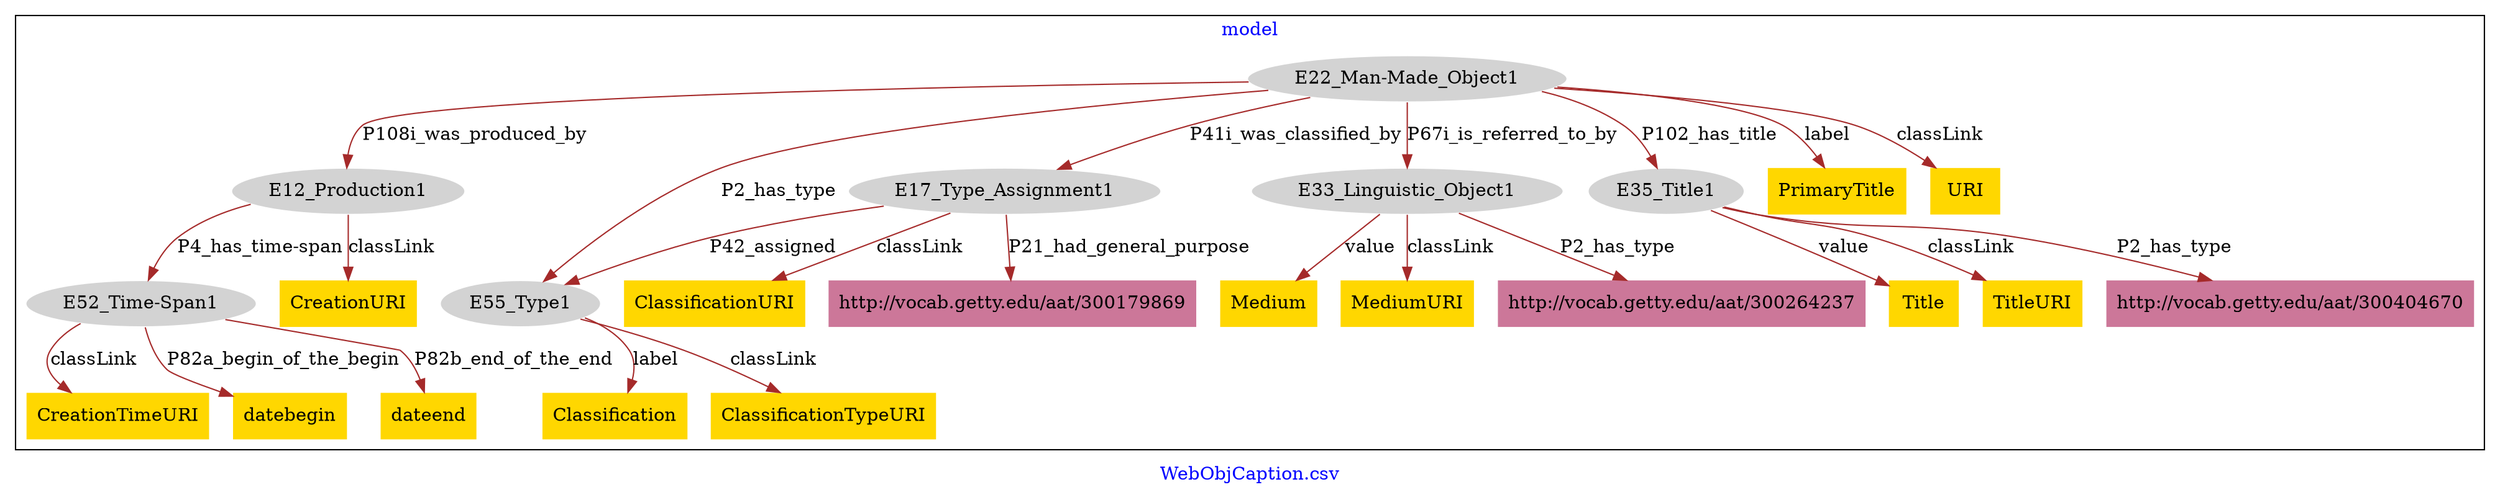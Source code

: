 digraph n0 {
fontcolor="blue"
remincross="true"
label="WebObjCaption.csv"
subgraph cluster {
label="model"
n2[style="filled",color="white",fillcolor="lightgray",label="E12_Production1"];
n3[style="filled",color="white",fillcolor="lightgray",label="E52_Time-Span1"];
n4[style="filled",color="white",fillcolor="lightgray",label="E17_Type_Assignment1"];
n5[style="filled",color="white",fillcolor="lightgray",label="E55_Type1"];
n6[style="filled",color="white",fillcolor="lightgray",label="E22_Man-Made_Object1"];
n7[style="filled",color="white",fillcolor="lightgray",label="E33_Linguistic_Object1"];
n8[style="filled",color="white",fillcolor="lightgray",label="E35_Title1"];
n9[shape="plaintext",style="filled",fillcolor="gold",label="PrimaryTitle"];
n10[shape="plaintext",style="filled",fillcolor="gold",label="CreationURI"];
n11[shape="plaintext",style="filled",fillcolor="gold",label="Classification"];
n12[shape="plaintext",style="filled",fillcolor="gold",label="Medium"];
n13[shape="plaintext",style="filled",fillcolor="gold",label="Title"];
n14[shape="plaintext",style="filled",fillcolor="gold",label="MediumURI"];
n15[shape="plaintext",style="filled",fillcolor="gold",label="datebegin"];
n16[shape="plaintext",style="filled",fillcolor="gold",label="dateend"];
n17[shape="plaintext",style="filled",fillcolor="gold",label="TitleURI"];
n18[shape="plaintext",style="filled",fillcolor="gold",label="ClassificationURI"];
n19[shape="plaintext",style="filled",fillcolor="gold",label="ClassificationTypeURI"];
n20[shape="plaintext",style="filled",fillcolor="gold",label="CreationTimeURI"];
n21[shape="plaintext",style="filled",fillcolor="gold",label="URI"];
n22[shape="plaintext",style="filled",fillcolor="#CC7799",label="http://vocab.getty.edu/aat/300404670"];
n23[shape="plaintext",style="filled",fillcolor="#CC7799",label="http://vocab.getty.edu/aat/300264237"];
n24[shape="plaintext",style="filled",fillcolor="#CC7799",label="http://vocab.getty.edu/aat/300179869"];
}
n2 -> n3[color="brown",fontcolor="black",label="P4_has_time-span"]
n4 -> n5[color="brown",fontcolor="black",label="P42_assigned"]
n6 -> n2[color="brown",fontcolor="black",label="P108i_was_produced_by"]
n6 -> n4[color="brown",fontcolor="black",label="P41i_was_classified_by"]
n6 -> n7[color="brown",fontcolor="black",label="P67i_is_referred_to_by"]
n6 -> n8[color="brown",fontcolor="black",label="P102_has_title"]
n6 -> n9[color="brown",fontcolor="black",label="label"]
n2 -> n10[color="brown",fontcolor="black",label="classLink"]
n5 -> n11[color="brown",fontcolor="black",label="label"]
n7 -> n12[color="brown",fontcolor="black",label="value"]
n8 -> n13[color="brown",fontcolor="black",label="value"]
n7 -> n14[color="brown",fontcolor="black",label="classLink"]
n3 -> n15[color="brown",fontcolor="black",label="P82a_begin_of_the_begin"]
n3 -> n16[color="brown",fontcolor="black",label="P82b_end_of_the_end"]
n8 -> n17[color="brown",fontcolor="black",label="classLink"]
n4 -> n18[color="brown",fontcolor="black",label="classLink"]
n5 -> n19[color="brown",fontcolor="black",label="classLink"]
n3 -> n20[color="brown",fontcolor="black",label="classLink"]
n6 -> n21[color="brown",fontcolor="black",label="classLink"]
n6 -> n5[color="brown",fontcolor="black",label="P2_has_type"]
n8 -> n22[color="brown",fontcolor="black",label="P2_has_type"]
n7 -> n23[color="brown",fontcolor="black",label="P2_has_type"]
n4 -> n24[color="brown",fontcolor="black",label="P21_had_general_purpose"]
}
